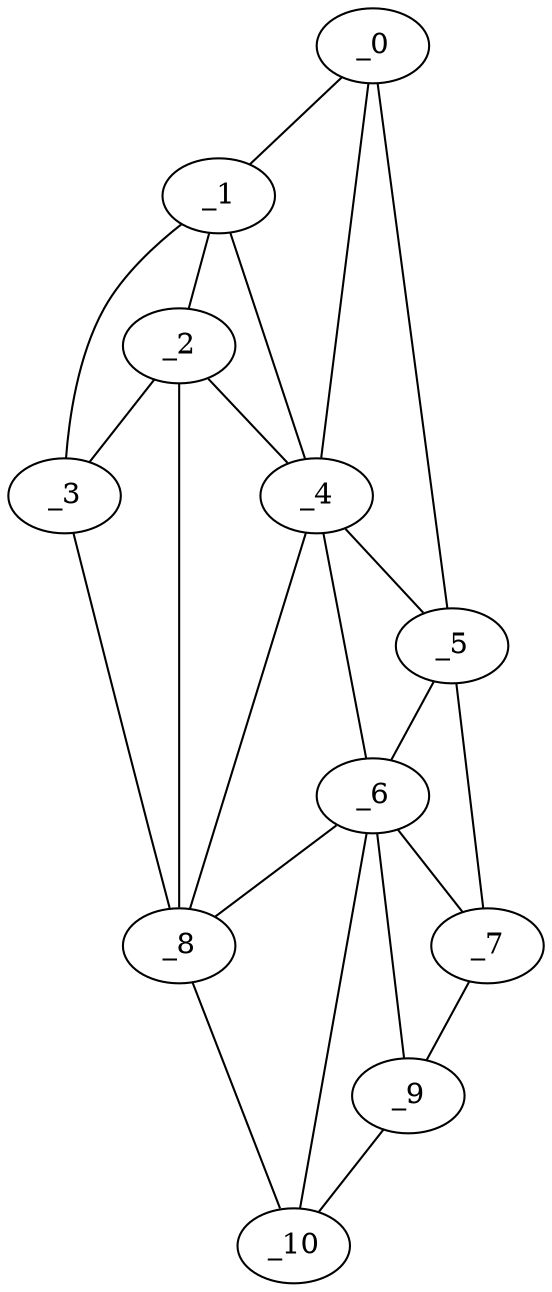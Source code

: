graph "obj40__135.gxl" {
	_0	 [x=4,
		y=47];
	_1	 [x=8,
		y=61];
	_0 -- _1	 [valence=1];
	_4	 [x=71,
		y=48];
	_0 -- _4	 [valence=2];
	_5	 [x=80,
		y=32];
	_0 -- _5	 [valence=1];
	_2	 [x=59,
		y=72];
	_1 -- _2	 [valence=2];
	_3	 [x=60,
		y=95];
	_1 -- _3	 [valence=1];
	_1 -- _4	 [valence=2];
	_2 -- _3	 [valence=1];
	_2 -- _4	 [valence=1];
	_8	 [x=124,
		y=71];
	_2 -- _8	 [valence=2];
	_3 -- _8	 [valence=1];
	_4 -- _5	 [valence=1];
	_6	 [x=102,
		y=39];
	_4 -- _6	 [valence=2];
	_4 -- _8	 [valence=2];
	_5 -- _6	 [valence=1];
	_7	 [x=123,
		y=36];
	_5 -- _7	 [valence=1];
	_6 -- _7	 [valence=2];
	_6 -- _8	 [valence=2];
	_9	 [x=125,
		y=47];
	_6 -- _9	 [valence=2];
	_10	 [x=126,
		y=60];
	_6 -- _10	 [valence=1];
	_7 -- _9	 [valence=1];
	_8 -- _10	 [valence=1];
	_9 -- _10	 [valence=1];
}
